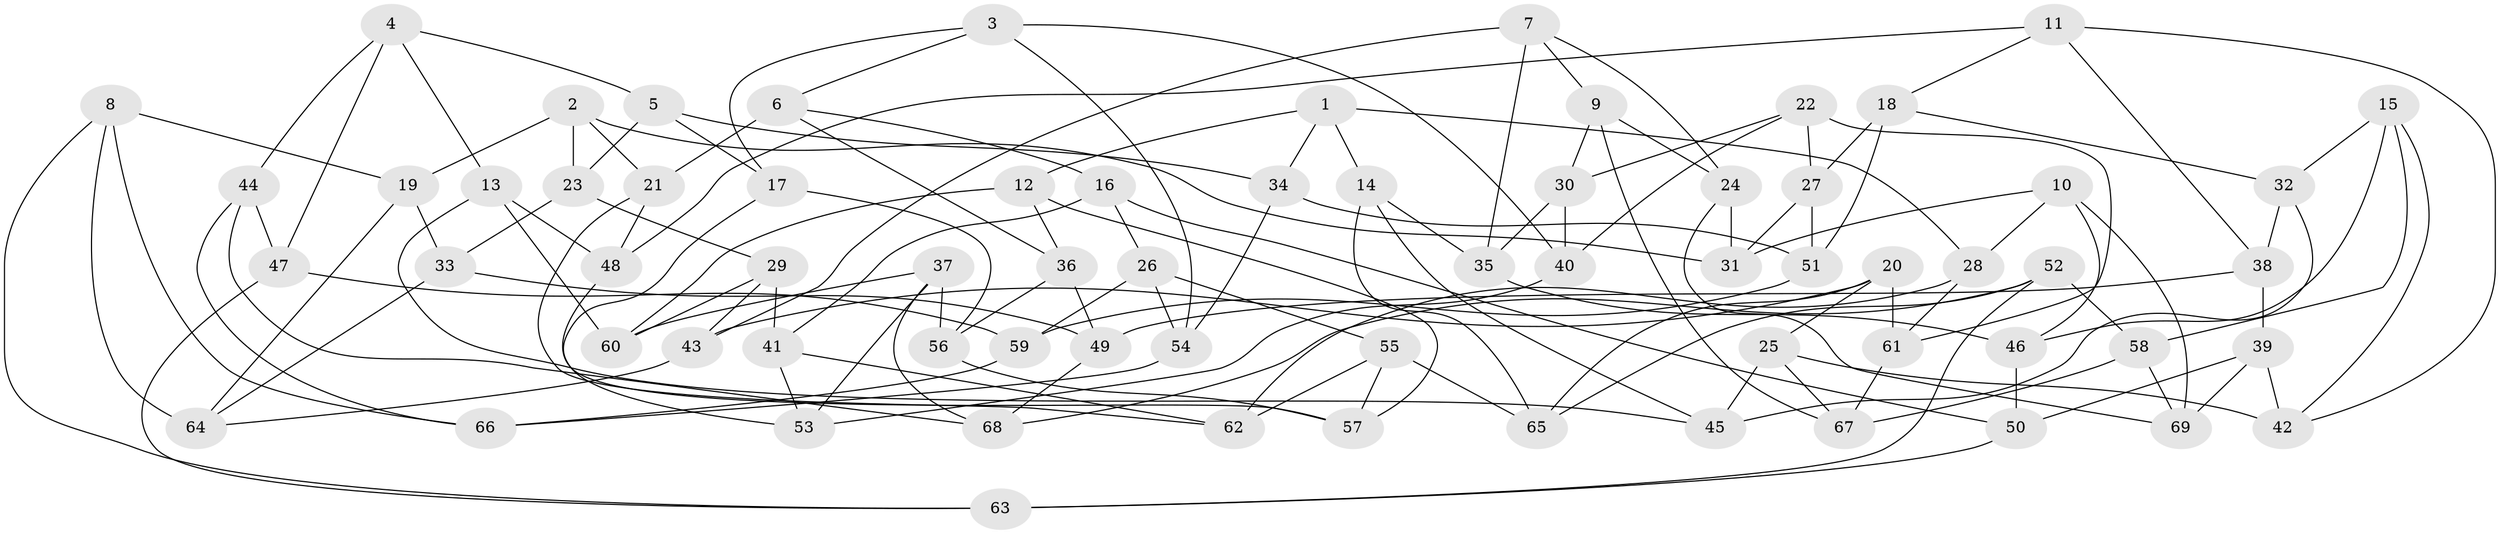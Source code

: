 // coarse degree distribution, {4: 0.35714285714285715, 6: 0.5476190476190477, 5: 0.09523809523809523}
// Generated by graph-tools (version 1.1) at 2025/52/02/27/25 19:52:32]
// undirected, 69 vertices, 138 edges
graph export_dot {
graph [start="1"]
  node [color=gray90,style=filled];
  1;
  2;
  3;
  4;
  5;
  6;
  7;
  8;
  9;
  10;
  11;
  12;
  13;
  14;
  15;
  16;
  17;
  18;
  19;
  20;
  21;
  22;
  23;
  24;
  25;
  26;
  27;
  28;
  29;
  30;
  31;
  32;
  33;
  34;
  35;
  36;
  37;
  38;
  39;
  40;
  41;
  42;
  43;
  44;
  45;
  46;
  47;
  48;
  49;
  50;
  51;
  52;
  53;
  54;
  55;
  56;
  57;
  58;
  59;
  60;
  61;
  62;
  63;
  64;
  65;
  66;
  67;
  68;
  69;
  1 -- 34;
  1 -- 28;
  1 -- 12;
  1 -- 14;
  2 -- 23;
  2 -- 19;
  2 -- 21;
  2 -- 31;
  3 -- 17;
  3 -- 40;
  3 -- 54;
  3 -- 6;
  4 -- 5;
  4 -- 13;
  4 -- 47;
  4 -- 44;
  5 -- 34;
  5 -- 23;
  5 -- 17;
  6 -- 16;
  6 -- 21;
  6 -- 36;
  7 -- 24;
  7 -- 9;
  7 -- 43;
  7 -- 35;
  8 -- 64;
  8 -- 63;
  8 -- 66;
  8 -- 19;
  9 -- 67;
  9 -- 30;
  9 -- 24;
  10 -- 31;
  10 -- 46;
  10 -- 28;
  10 -- 69;
  11 -- 48;
  11 -- 38;
  11 -- 42;
  11 -- 18;
  12 -- 60;
  12 -- 36;
  12 -- 57;
  13 -- 48;
  13 -- 45;
  13 -- 60;
  14 -- 65;
  14 -- 45;
  14 -- 35;
  15 -- 42;
  15 -- 58;
  15 -- 46;
  15 -- 32;
  16 -- 26;
  16 -- 41;
  16 -- 50;
  17 -- 53;
  17 -- 56;
  18 -- 32;
  18 -- 51;
  18 -- 27;
  19 -- 33;
  19 -- 64;
  20 -- 43;
  20 -- 61;
  20 -- 25;
  20 -- 65;
  21 -- 48;
  21 -- 62;
  22 -- 40;
  22 -- 30;
  22 -- 61;
  22 -- 27;
  23 -- 33;
  23 -- 29;
  24 -- 31;
  24 -- 69;
  25 -- 42;
  25 -- 67;
  25 -- 45;
  26 -- 55;
  26 -- 59;
  26 -- 54;
  27 -- 31;
  27 -- 51;
  28 -- 62;
  28 -- 61;
  29 -- 60;
  29 -- 43;
  29 -- 41;
  30 -- 35;
  30 -- 40;
  32 -- 38;
  32 -- 45;
  33 -- 49;
  33 -- 64;
  34 -- 51;
  34 -- 54;
  35 -- 46;
  36 -- 56;
  36 -- 49;
  37 -- 60;
  37 -- 53;
  37 -- 68;
  37 -- 56;
  38 -- 49;
  38 -- 39;
  39 -- 42;
  39 -- 69;
  39 -- 50;
  40 -- 53;
  41 -- 62;
  41 -- 53;
  43 -- 64;
  44 -- 47;
  44 -- 66;
  44 -- 68;
  46 -- 50;
  47 -- 59;
  47 -- 63;
  48 -- 57;
  49 -- 68;
  50 -- 63;
  51 -- 59;
  52 -- 68;
  52 -- 63;
  52 -- 65;
  52 -- 58;
  54 -- 66;
  55 -- 57;
  55 -- 65;
  55 -- 62;
  56 -- 57;
  58 -- 67;
  58 -- 69;
  59 -- 66;
  61 -- 67;
}
